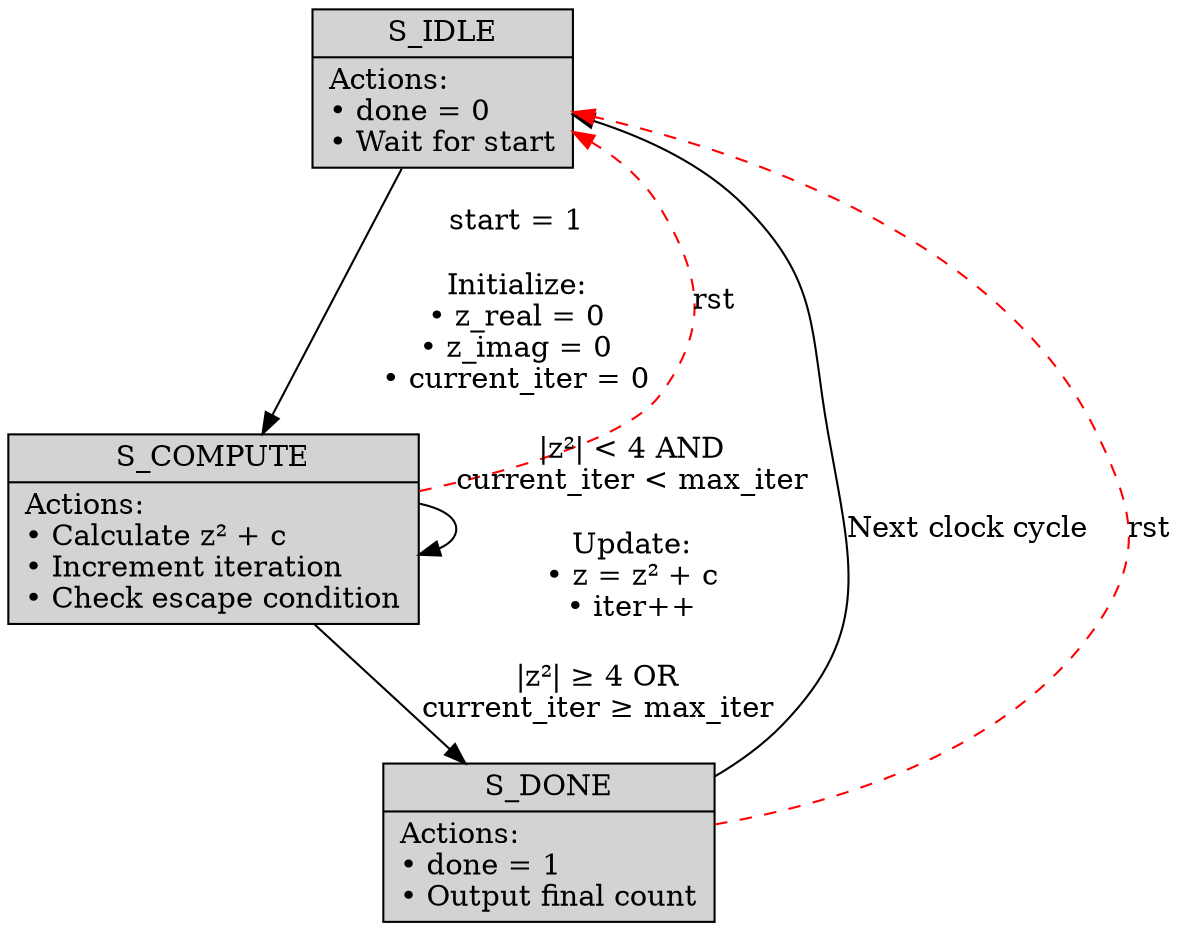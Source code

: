 // Detailed Mandelbrot State Machine
digraph {
	rankdir=TB
	node [shape=record style=filled]
	S_IDLE [label="{S_IDLE|Actions:\l• done = 0\l• Wait for start\l}"]
	S_COMPUTE [label="{S_COMPUTE|Actions:\l• Calculate z² + c\l• Increment iteration\l• Check escape condition\l}"]
	S_DONE [label="{S_DONE|Actions:\l• done = 1\l• Output final count\l}"]
	S_IDLE -> S_COMPUTE [label="start = 1\n\nInitialize:\n• z_real = 0\n• z_imag = 0\n• current_iter = 0"]
	S_COMPUTE -> S_COMPUTE [label="|z²| < 4 AND\ncurrent_iter < max_iter\n\nUpdate:\n• z = z² + c\n• iter++"]
	S_COMPUTE -> S_DONE [label="|z²| ≥ 4 OR\ncurrent_iter ≥ max_iter"]
	S_DONE -> S_IDLE [label="Next clock cycle"]
	edge [color=red style=dashed]
	S_COMPUTE -> S_IDLE [label=rst constraint=false]
	S_DONE -> S_IDLE [label=rst constraint=false]
}
